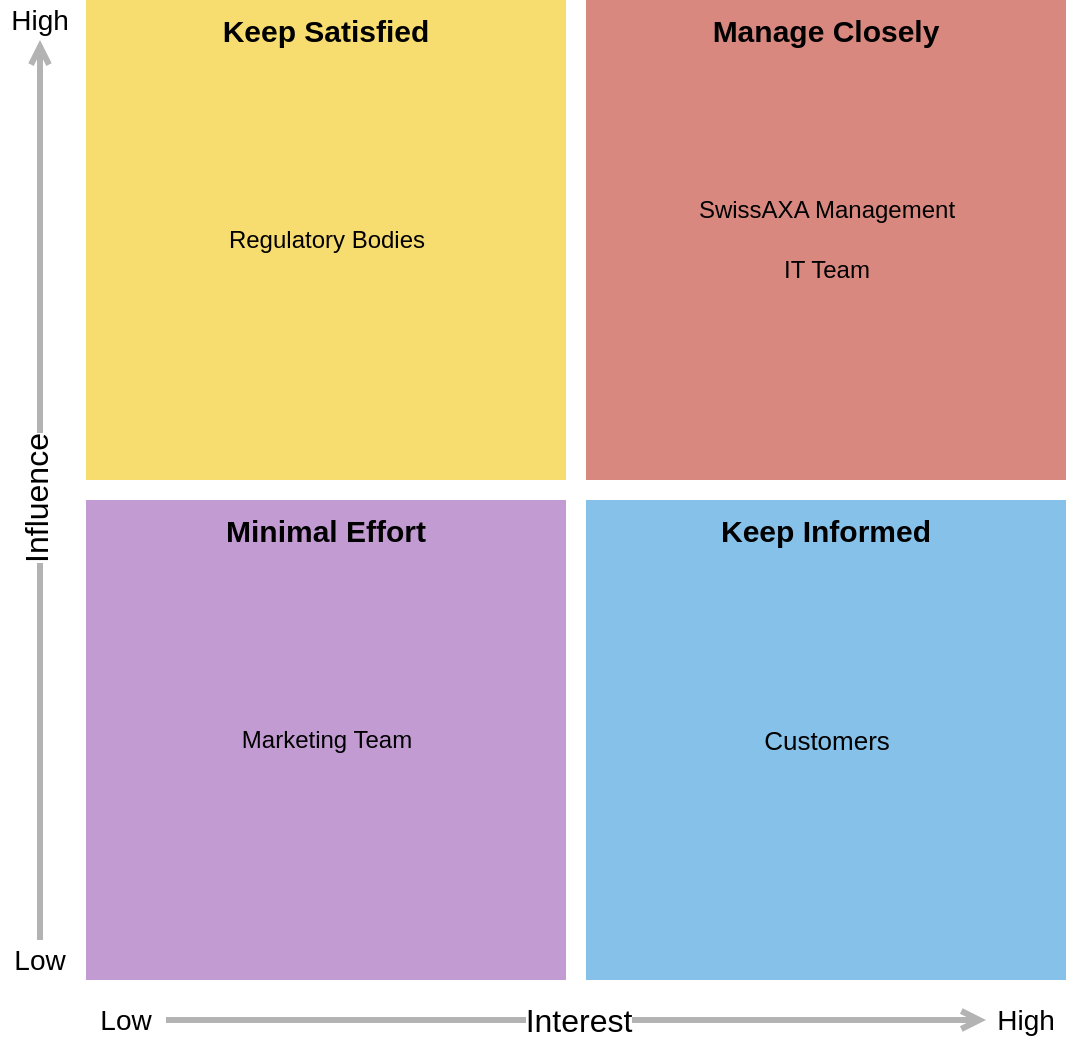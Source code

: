 <mxfile version="27.0.9">
  <diagram name="Page-1" id="RmtfrUNqZ7K-smlCBy2R">
    <mxGraphModel dx="1181" dy="635" grid="1" gridSize="10" guides="1" tooltips="1" connect="1" arrows="1" fold="1" page="1" pageScale="1" pageWidth="850" pageHeight="1100" math="0" shadow="0">
      <root>
        <mxCell id="0" />
        <mxCell id="1" parent="0" />
        <mxCell id="Ej3PRb3CKJjWQGK5sSww-1" value="&lt;font style=&quot;font-size: 15px;&quot;&gt;&lt;b&gt;Keep Satisfied&lt;/b&gt;&lt;/font&gt;" style="whiteSpace=wrap;html=1;aspect=fixed;shadow=0;strokeColor=none;fillColor=light-dark(#F7DC6F,#F7DC6F);verticalAlign=top;align=center;" parent="1" vertex="1">
          <mxGeometry x="202" y="260" width="240" height="240" as="geometry" />
        </mxCell>
        <mxCell id="Ej3PRb3CKJjWQGK5sSww-2" value="&lt;font style=&quot;font-size: 15px;&quot;&gt;&lt;b&gt;&lt;font&gt;Manage Closely&lt;/font&gt;&lt;/b&gt;&lt;/font&gt;" style="whiteSpace=wrap;html=1;aspect=fixed;shadow=0;strokeColor=none;fillColor=light-dark(#D98880,#AF6D67);verticalAlign=top;align=center;" parent="1" vertex="1">
          <mxGeometry x="452" y="260" width="240" height="240" as="geometry" />
        </mxCell>
        <mxCell id="Ej3PRb3CKJjWQGK5sSww-3" value="&lt;font style=&quot;font-size: 15px;&quot;&gt;&lt;b&gt;Keep Informed&lt;/b&gt;&lt;/font&gt;" style="whiteSpace=wrap;html=1;aspect=fixed;shadow=0;strokeColor=none;fillColor=light-dark(#85C1E9,#85C1E9);verticalAlign=top;" parent="1" vertex="1">
          <mxGeometry x="452" y="510" width="240" height="240" as="geometry" />
        </mxCell>
        <mxCell id="Ej3PRb3CKJjWQGK5sSww-4" value="&lt;font style=&quot;font-size: 15px;&quot;&gt;&lt;b&gt;Minimal Effort&lt;/b&gt;&lt;/font&gt;" style="whiteSpace=wrap;html=1;aspect=fixed;shadow=0;strokeColor=none;fillColor=light-dark(#C39BD3,#C39BD3);verticalAlign=top;" parent="1" vertex="1">
          <mxGeometry x="202" y="510" width="240" height="240" as="geometry" />
        </mxCell>
        <mxCell id="Ej3PRb3CKJjWQGK5sSww-5" style="edgeStyle=orthogonalEdgeStyle;rounded=0;orthogonalLoop=1;jettySize=auto;html=1;entryX=0;entryY=0.5;entryDx=0;entryDy=0;shadow=0;endArrow=open;endFill=0;strokeColor=#B3B3B3;strokeWidth=3;fontSize=14;" parent="1" source="Ej3PRb3CKJjWQGK5sSww-7" target="Ej3PRb3CKJjWQGK5sSww-8" edge="1">
          <mxGeometry relative="1" as="geometry" />
        </mxCell>
        <mxCell id="Ej3PRb3CKJjWQGK5sSww-6" value="Interest" style="edgeLabel;html=1;align=center;verticalAlign=middle;resizable=0;points=[];fontSize=16;" parent="Ej3PRb3CKJjWQGK5sSww-5" vertex="1" connectable="0">
          <mxGeometry x="0.003" relative="1" as="geometry">
            <mxPoint as="offset" />
          </mxGeometry>
        </mxCell>
        <mxCell id="Ej3PRb3CKJjWQGK5sSww-7" value="Low" style="text;html=1;strokeColor=none;fillColor=none;align=center;verticalAlign=middle;whiteSpace=wrap;rounded=0;shadow=0;glass=0;sketch=0;fontSize=14;" parent="1" vertex="1">
          <mxGeometry x="202" y="760" width="40" height="20" as="geometry" />
        </mxCell>
        <mxCell id="Ej3PRb3CKJjWQGK5sSww-8" value="High" style="text;html=1;strokeColor=none;fillColor=none;align=center;verticalAlign=middle;whiteSpace=wrap;rounded=0;shadow=0;glass=0;sketch=0;fontSize=14;" parent="1" vertex="1">
          <mxGeometry x="652" y="760" width="40" height="20" as="geometry" />
        </mxCell>
        <mxCell id="Ej3PRb3CKJjWQGK5sSww-9" style="edgeStyle=orthogonalEdgeStyle;rounded=0;orthogonalLoop=1;jettySize=auto;html=1;shadow=0;endArrow=open;endFill=0;strokeColor=#B3B3B3;strokeWidth=3;fontSize=14;entryX=0.5;entryY=1;entryDx=0;entryDy=0;" parent="1" source="Ej3PRb3CKJjWQGK5sSww-11" target="Ej3PRb3CKJjWQGK5sSww-12" edge="1">
          <mxGeometry relative="1" as="geometry">
            <mxPoint x="179" y="470" as="targetPoint" />
          </mxGeometry>
        </mxCell>
        <mxCell id="Ej3PRb3CKJjWQGK5sSww-10" value="&lt;font style=&quot;font-size: 16px;&quot;&gt;Influence&lt;/font&gt;" style="edgeLabel;html=1;align=center;verticalAlign=middle;resizable=0;points=[];fontSize=12;horizontal=0;" parent="Ej3PRb3CKJjWQGK5sSww-9" vertex="1" connectable="0">
          <mxGeometry x="0.003" relative="1" as="geometry">
            <mxPoint x="-2" y="5" as="offset" />
          </mxGeometry>
        </mxCell>
        <mxCell id="Ej3PRb3CKJjWQGK5sSww-11" value="Low" style="text;html=1;strokeColor=none;fillColor=none;align=center;verticalAlign=middle;whiteSpace=wrap;rounded=0;shadow=0;glass=0;sketch=0;fontSize=14;" parent="1" vertex="1">
          <mxGeometry x="159" y="730" width="40" height="20" as="geometry" />
        </mxCell>
        <mxCell id="Ej3PRb3CKJjWQGK5sSww-12" value="High" style="text;html=1;strokeColor=none;fillColor=none;align=center;verticalAlign=middle;whiteSpace=wrap;rounded=0;shadow=0;glass=0;sketch=0;fontSize=14;" parent="1" vertex="1">
          <mxGeometry x="159" y="260" width="40" height="20" as="geometry" />
        </mxCell>
        <mxCell id="Ej3PRb3CKJjWQGK5sSww-15" value="" style="shape=image;html=1;verticalAlign=top;verticalLabelPosition=bottom;labelBackgroundColor=#ffffff;imageAspect=0;aspect=fixed;image=https://cdn1.iconfinder.com/data/icons/material-core/21/star-128.png;shadow=0;glass=0;strokeColor=#000000;fontSize=12;imageBorder=none;imageBackground=none;" parent="1" vertex="1">
          <mxGeometry x="652" y="270" width="30" height="30" as="geometry" />
        </mxCell>
        <mxCell id="361tub34u8833TSqqewl-2" value="Regulatory Bodies" style="text;html=1;align=center;verticalAlign=middle;resizable=0;points=[];autosize=1;strokeColor=none;fillColor=none;" parent="1" vertex="1">
          <mxGeometry x="262" y="365" width="120" height="30" as="geometry" />
        </mxCell>
        <mxCell id="361tub34u8833TSqqewl-3" value="SwissAXA Management" style="text;html=1;align=center;verticalAlign=middle;resizable=0;points=[];autosize=1;strokeColor=none;fillColor=none;" parent="1" vertex="1">
          <mxGeometry x="497" y="350" width="150" height="30" as="geometry" />
        </mxCell>
        <mxCell id="361tub34u8833TSqqewl-4" value="&lt;font style=&quot;font-size: 13px;&quot;&gt;Customers&lt;/font&gt;" style="text;html=1;align=center;verticalAlign=middle;resizable=0;points=[];autosize=1;strokeColor=none;fillColor=none;" parent="1" vertex="1">
          <mxGeometry x="527" y="615" width="90" height="30" as="geometry" />
        </mxCell>
        <mxCell id="361tub34u8833TSqqewl-5" value="Marketing Team" style="text;html=1;align=center;verticalAlign=middle;resizable=0;points=[];autosize=1;strokeColor=none;fillColor=none;" parent="1" vertex="1">
          <mxGeometry x="267" y="615" width="110" height="30" as="geometry" />
        </mxCell>
        <mxCell id="TWA06vOE_W90SmHXgen3-1" value="IT Team" style="text;html=1;align=center;verticalAlign=middle;resizable=0;points=[];autosize=1;strokeColor=none;fillColor=none;" vertex="1" parent="1">
          <mxGeometry x="537" y="380" width="70" height="30" as="geometry" />
        </mxCell>
      </root>
    </mxGraphModel>
  </diagram>
</mxfile>
